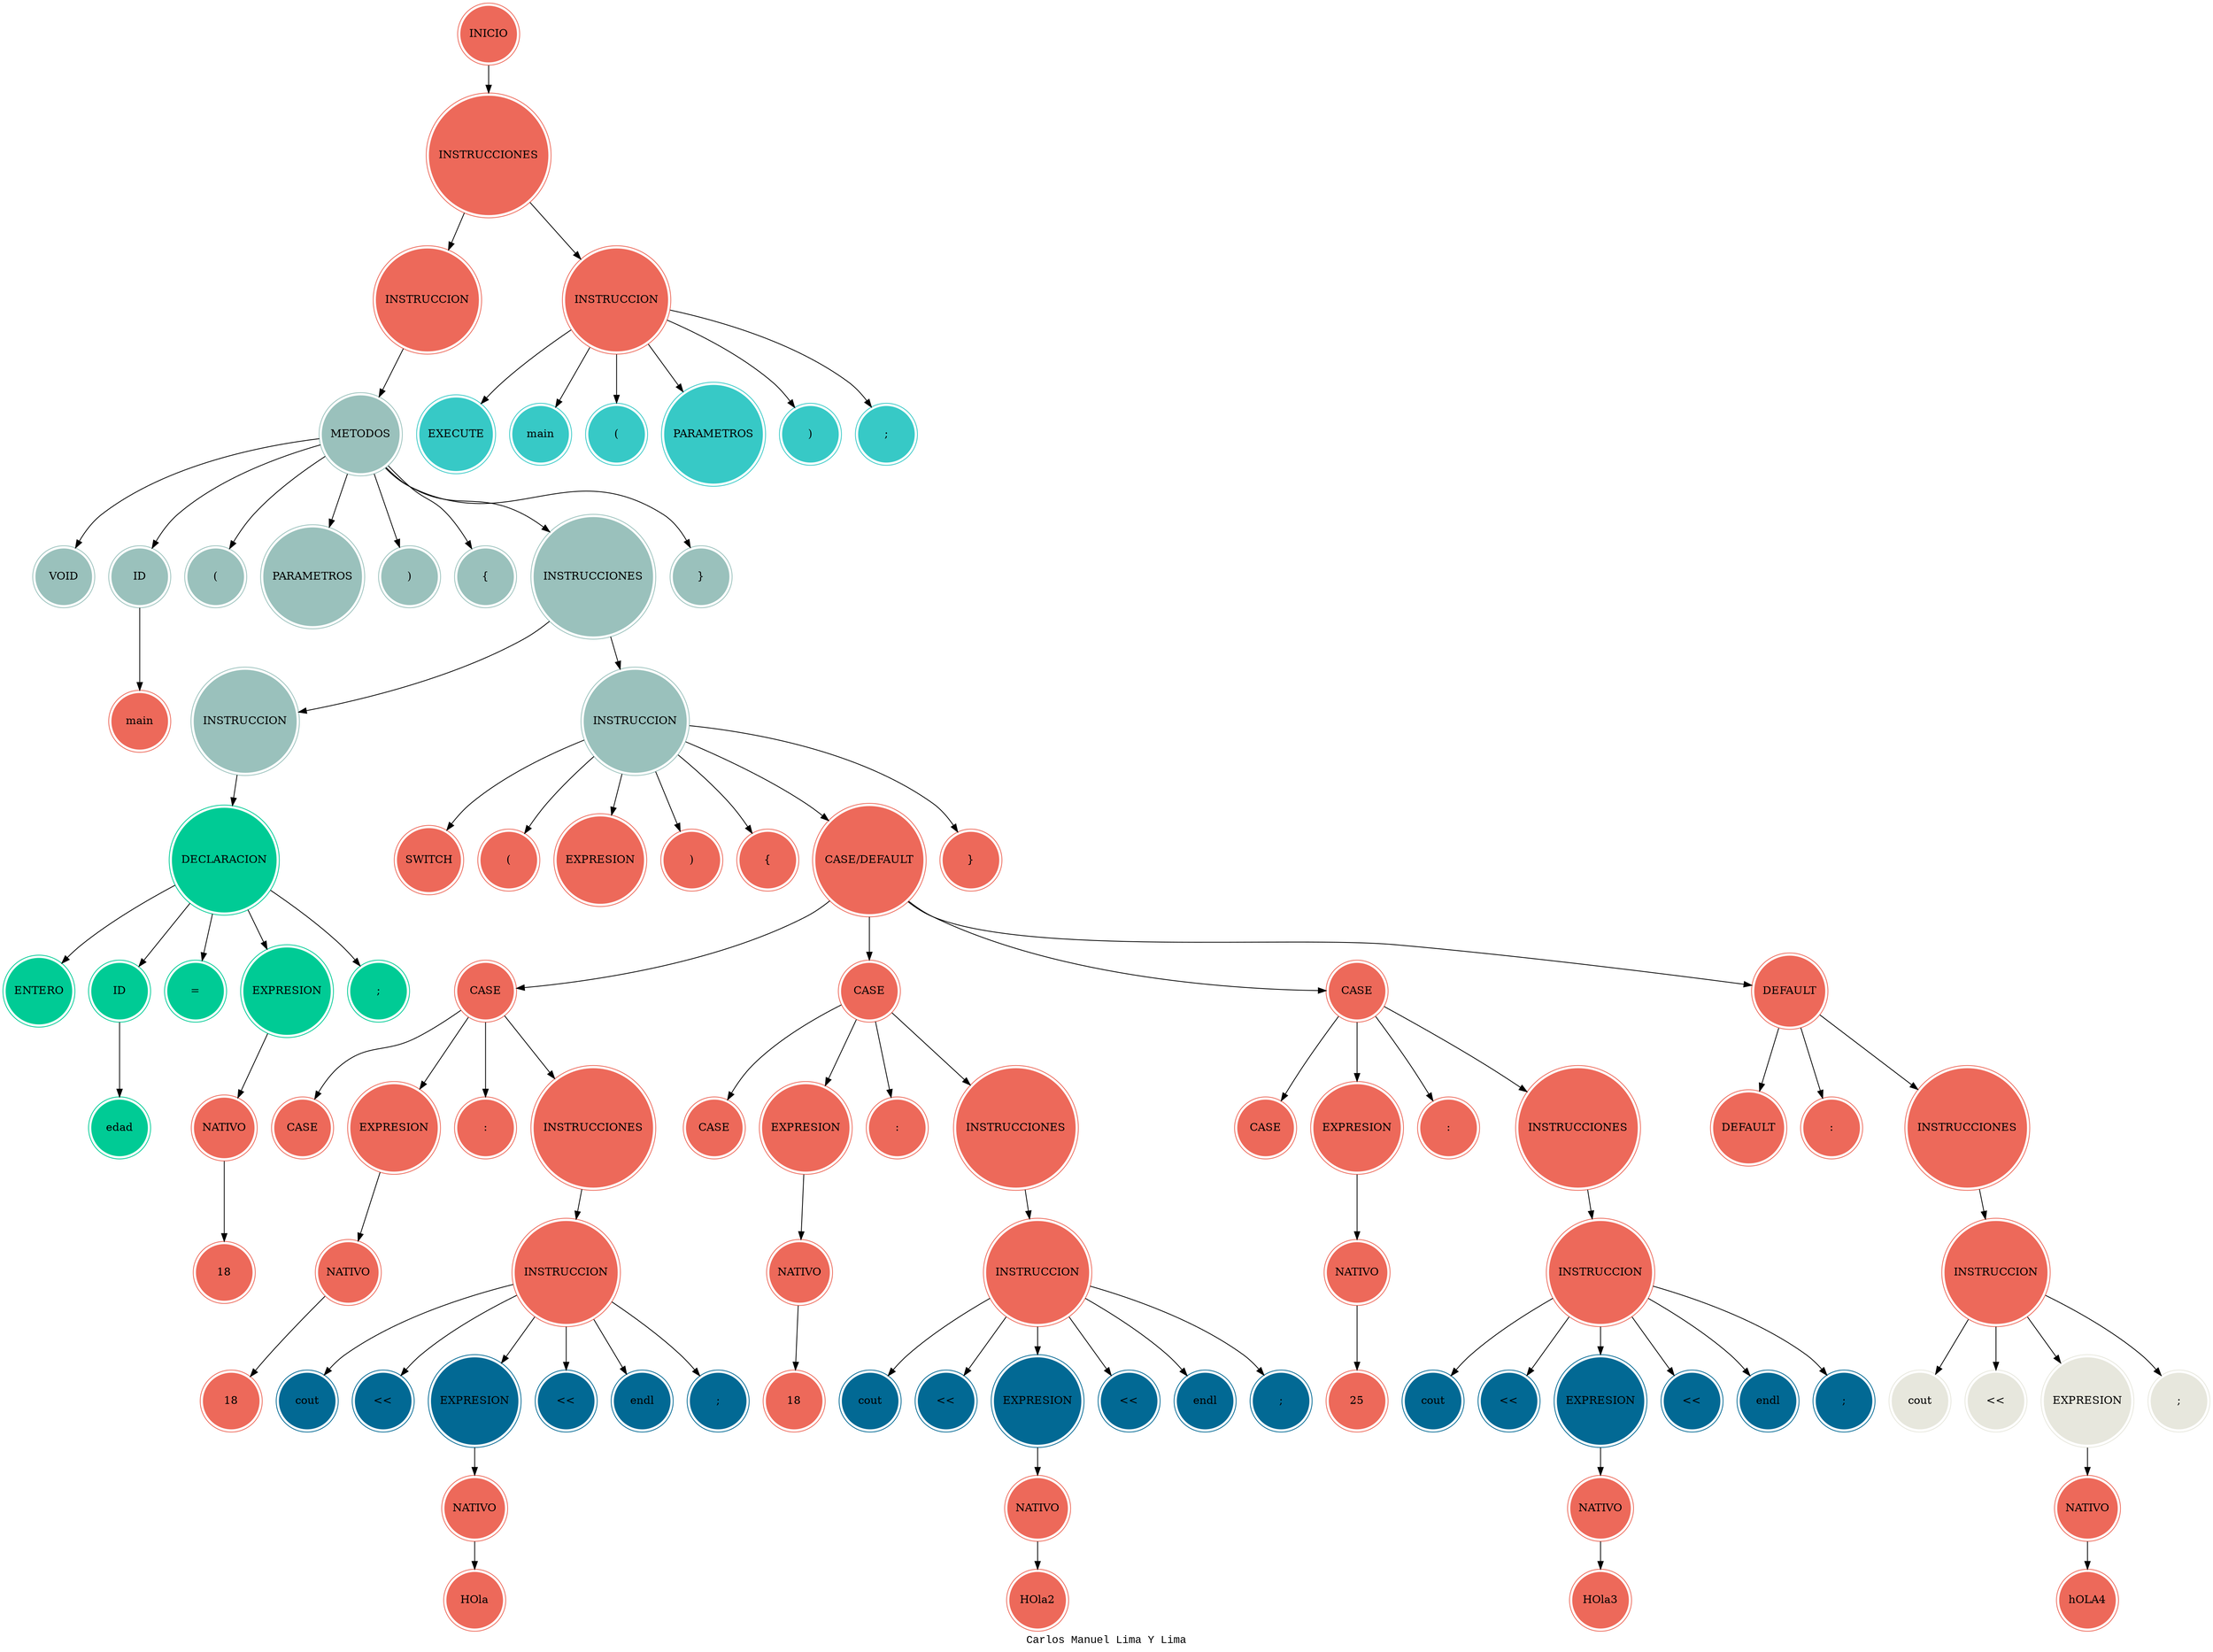 digraph ast{
label="Carlos Manuel Lima Y Lima"fontname="Courier New"node [
shape = doublecircle
style = filled
width = 1.0
color = "#ed695a"
]
nINICIO[label="INICIO"];
nINSTRUCCIONES[label="INSTRUCCIONES"];
nINICIO->nINSTRUCCIONES;
n1[label="INSTRUCCION"];
nINSTRUCCIONES->n1;
n2[label="METODOS" color = "#9ac1bc" 
];
n3[label="VOID" color = "#9ac1bc"];
n4[label="ID" color = "#9ac1bc"];
n5[label="main"];
n6[label="(" color = "#9ac1bc"];
n7[label="PARAMETROS" color = "#9ac1bc"];
n8[label=")" color = "#9ac1bc"];
n9[label="{" color = "#9ac1bc"];
n10[label="INSTRUCCIONES" color = "#9ac1bc"];
n11[label="INSTRUCCION" color = "#9ac1bc"];
n12[label="INSTRUCCION" color = "#9ac1bc"];
n13[label="}" color = "#9ac1bc"];
n2 -> n3;
n2 -> n4;
n4 -> n5;
n2 -> n6;
n2 -> n7;
n2 -> n8;
n2 -> n9;
n2 -> n10;
n10 -> n11;
n10 -> n12;
n2 -> n13;
n1 -> n2;
n14[label="DECLARACION" color = "#00cb95"];
n15[label="ENTERO" color = "#00cb95"];
n16[label="ID" color = "#00cb95"];
n17 [label = "edad" color = "#00cb95"];
n11 -> n14;
n14 -> n16;
n14 -> n15;
n16 -> n17;
n18[label="=" color = "#00cb95"];
n19[label="EXPRESION" color = "#00cb95"];
n14 -> n18;
n14 -> n19;
n21[label="NATIVO"];
n22[label="18"];
n21->n22;
n19->n21;
n20[label=";" color = "#00cb95"];
n14 -> n20;
n23[label="SWITCH"];
n24[label="("];
n25[label="EXPRESION"];
n26[label=")"];
n27[label="{"];
n28[label="CASE/DEFAULT"];
n29[label="}"];
n30[label="CASE"];
n31[label="CASE"];
n32[label="CASE"];
n33[label="DEFAULT"];
n12 -> n23;
n12 -> n24;
n12 -> n25;
n12 -> n26;
n12 -> n27;
n12 -> n28;
n12 -> n29;
n28 -> n30;
n28 -> n31;
n28 -> n32;
n28 -> n33;
n34[label="CASE"];
n35[label="EXPRESION"];
n36[label=":"];
n37[label="INSTRUCCIONES"];
n38[label="INSTRUCCION"];
n30 -> n34;
n30 -> n35;
n30 -> n36;
n30 -> n37;
n37 -> n38;
n39[label="NATIVO"];
n40[label="18"];
n39->n40;
n35->n39;
n41[label="cout" color = "#026994"];
n42[label="<<" color = "#026994"];
n43[label="EXPRESION" color = "#026994"];
n44[label="<<" color = "#026994"];
n45[label="endl" color = "#026994"];
n46[label=";" color = "#026994"];
n38 -> n41;
n38 -> n42;
n38 -> n43;
n38 -> n44;
n38 -> n45;
n38 -> n46;
n47[label="NATIVO"];
n48[label="HOla"];
n47->n48;
n43->n47;
n49[label="CASE"];
n50[label="EXPRESION"];
n51[label=":"];
n52[label="INSTRUCCIONES"];
n53[label="INSTRUCCION"];
n31 -> n49;
n31 -> n50;
n31 -> n51;
n31 -> n52;
n52 -> n53;
n54[label="NATIVO"];
n55[label="18"];
n54->n55;
n50->n54;
n56[label="cout" color = "#026994"];
n57[label="<<" color = "#026994"];
n58[label="EXPRESION" color = "#026994"];
n59[label="<<" color = "#026994"];
n60[label="endl" color = "#026994"];
n61[label=";" color = "#026994"];
n53 -> n56;
n53 -> n57;
n53 -> n58;
n53 -> n59;
n53 -> n60;
n53 -> n61;
n62[label="NATIVO"];
n63[label="HOla2"];
n62->n63;
n58->n62;
n64[label="CASE"];
n65[label="EXPRESION"];
n66[label=":"];
n67[label="INSTRUCCIONES"];
n68[label="INSTRUCCION"];
n32 -> n64;
n32 -> n65;
n32 -> n66;
n32 -> n67;
n67 -> n68;
n69[label="NATIVO"];
n70[label="25"];
n69->n70;
n65->n69;
n71[label="cout" color = "#026994"];
n72[label="<<" color = "#026994"];
n73[label="EXPRESION" color = "#026994"];
n74[label="<<" color = "#026994"];
n75[label="endl" color = "#026994"];
n76[label=";" color = "#026994"];
n68 -> n71;
n68 -> n72;
n68 -> n73;
n68 -> n74;
n68 -> n75;
n68 -> n76;
n77[label="NATIVO"];
n78[label="HOla3"];
n77->n78;
n73->n77;
n79[label="DEFAULT"];
n80[label=":"];
n81[label="INSTRUCCIONES"];
n82[label="INSTRUCCION"];
n33 -> n79;
n33 -> n80;
n33 -> n81;
n81 -> n82;
n83[label="cout" color = "#e7e7dd"];
n84[label="<<" color = "#e7e7dd"];
n85[label="EXPRESION" color = "#e7e7dd"];
n86[label=";" color = "#e7e7dd"];
n82 -> n83;
n82 -> n84;
n82 -> n85;
n82 -> n86;
n87[label="NATIVO"];
n88[label="hOLA4"];
n87->n88;
n85->n87;
n89[label="INSTRUCCION"];
nINSTRUCCIONES->n89;
n90[label="EXECUTE" color = "#37c9c6"];
n91[label="main" color = "#37c9c6"];
n92[label="(" color = "#37c9c6"];
n93[label="PARAMETROS" color = "#37c9c6"];
n94[label=")" color = "#37c9c6"];
n95[label=";" color = "#37c9c6"];
n89 -> n90;
n89 -> n91;
n89 -> n92;
n89 -> n93;
n89 -> n94;
n89 -> n95;

}